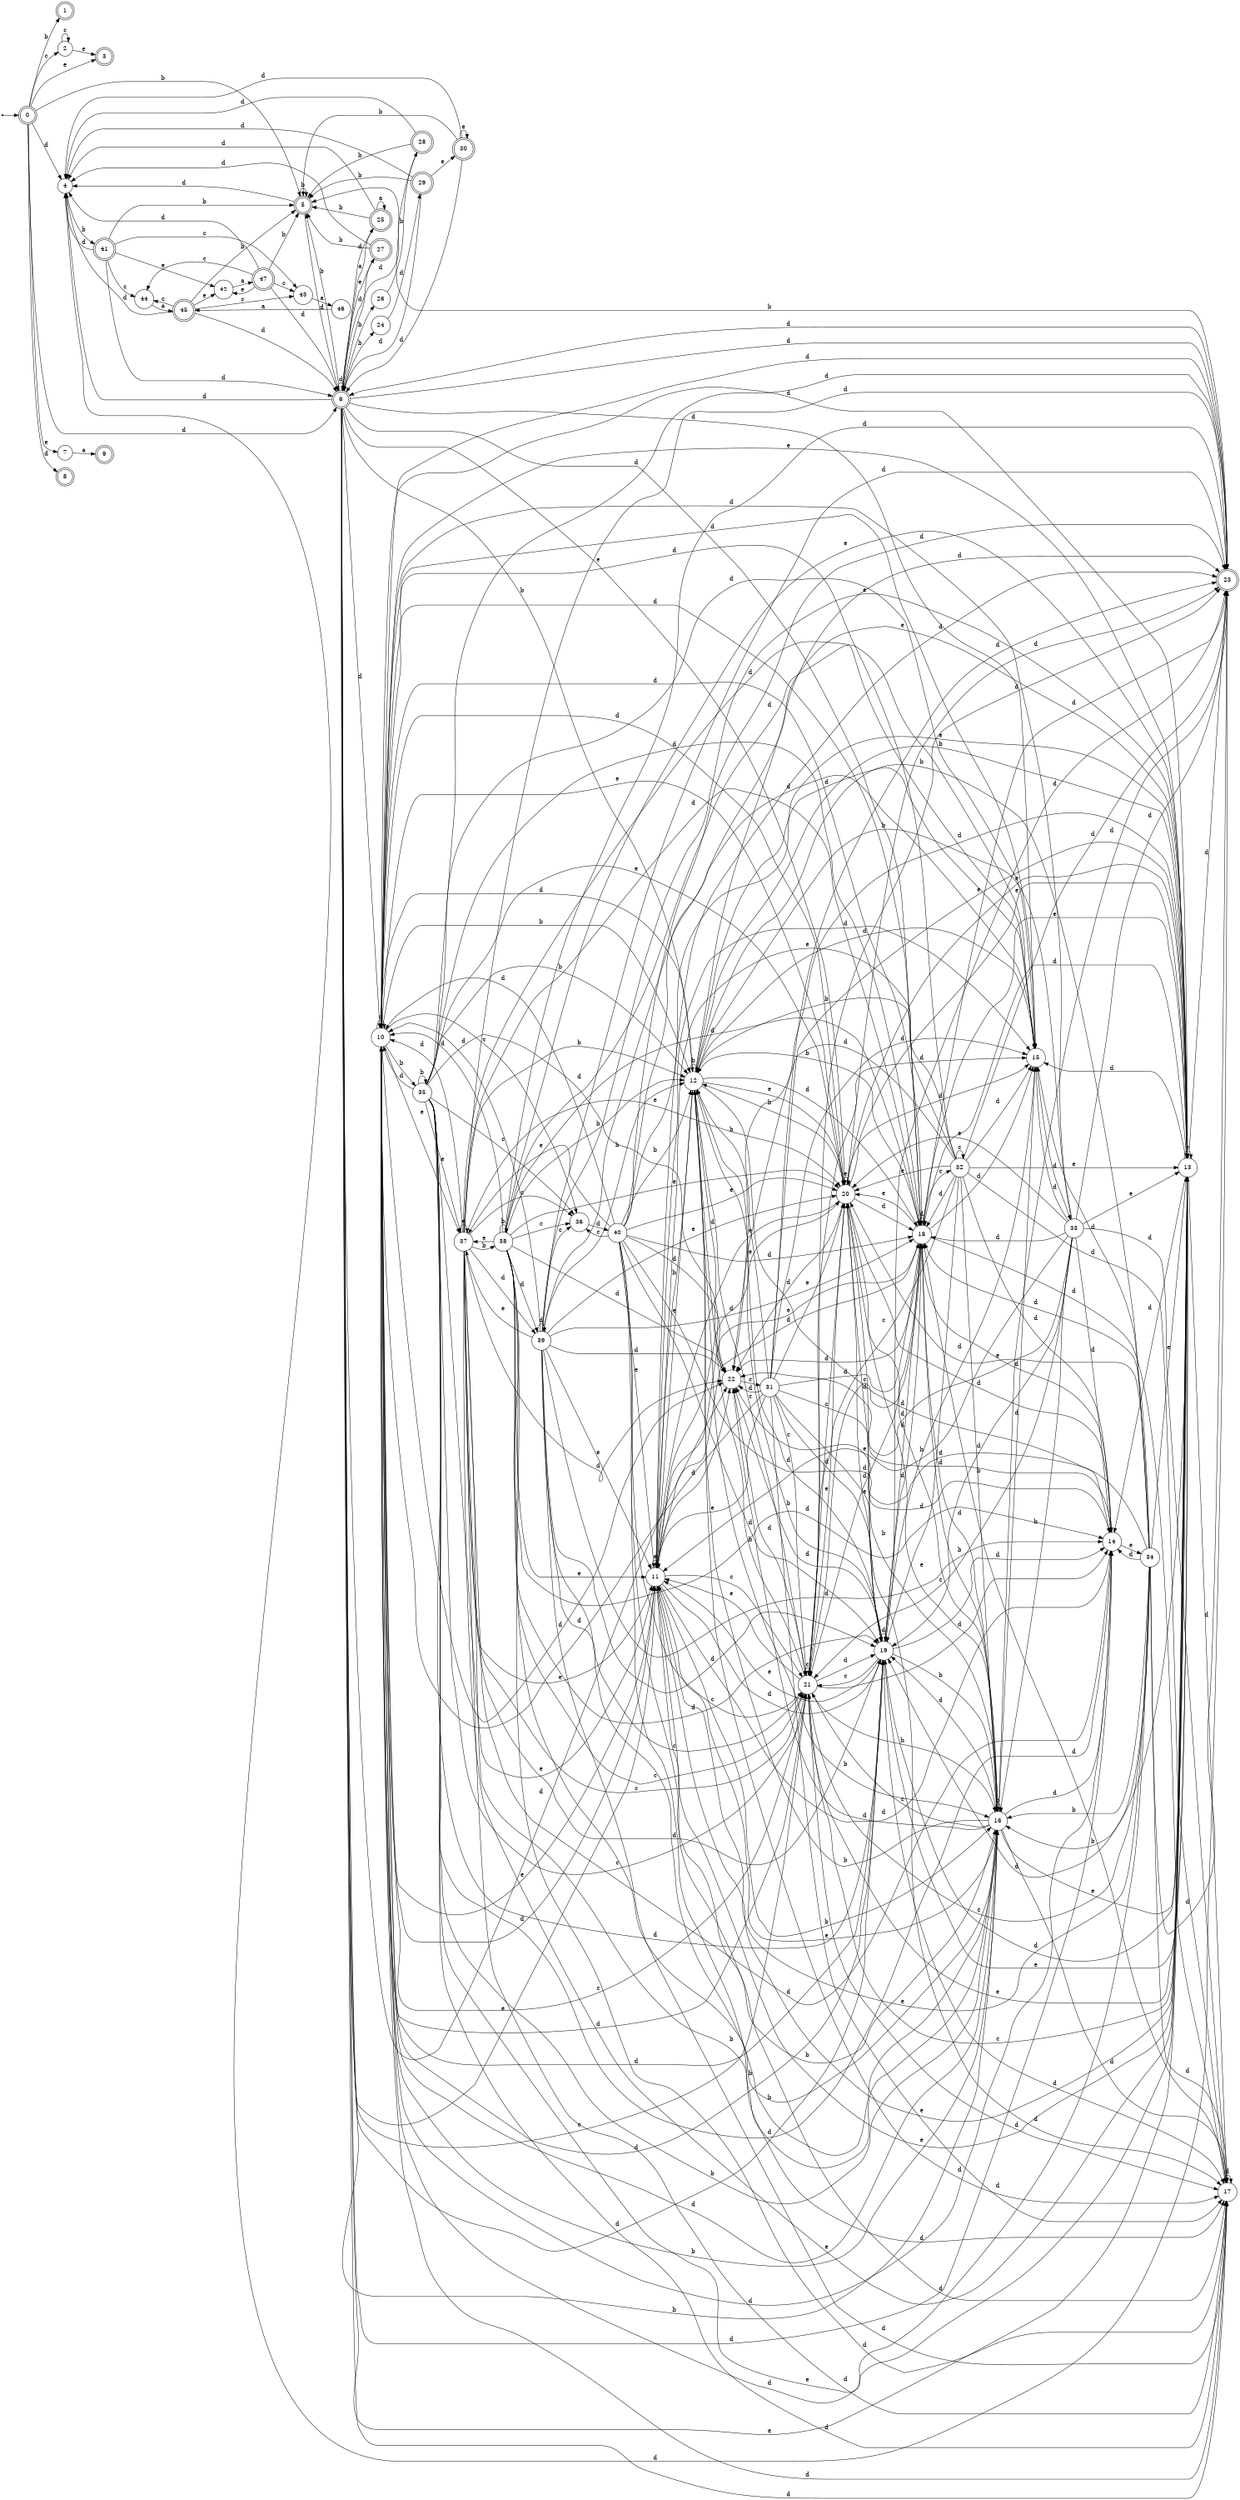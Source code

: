 digraph finite_state_machine {
rankdir=LR;
size="20,20";
node [shape = point]; "dummy0"
node [shape = doublecircle]; "0";"dummy0" -> "0";
node [shape = doublecircle]; "1";node [shape = circle]; "2";
node [shape = doublecircle]; "3";node [shape = circle]; "4";
node [shape = doublecircle]; "5";node [shape = doublecircle]; "6";node [shape = circle]; "7";
node [shape = doublecircle]; "8";node [shape = doublecircle]; "9";node [shape = circle]; "10";
node [shape = circle]; "11";
node [shape = circle]; "12";
node [shape = circle]; "13";
node [shape = circle]; "14";
node [shape = circle]; "15";
node [shape = circle]; "16";
node [shape = circle]; "17";
node [shape = circle]; "18";
node [shape = circle]; "19";
node [shape = circle]; "20";
node [shape = circle]; "21";
node [shape = circle]; "22";
node [shape = doublecircle]; "23";node [shape = circle]; "24";
node [shape = doublecircle]; "25";node [shape = circle]; "26";
node [shape = doublecircle]; "27";node [shape = doublecircle]; "28";node [shape = doublecircle]; "29";node [shape = doublecircle]; "30";node [shape = circle]; "31";
node [shape = circle]; "32";
node [shape = circle]; "33";
node [shape = circle]; "34";
node [shape = circle]; "35";
node [shape = circle]; "36";
node [shape = circle]; "37";
node [shape = circle]; "38";
node [shape = circle]; "39";
node [shape = circle]; "40";
node [shape = doublecircle]; "41";node [shape = circle]; "42";
node [shape = circle]; "43";
node [shape = circle]; "44";
node [shape = doublecircle]; "45";node [shape = circle]; "46";
node [shape = doublecircle]; "47";"0" -> "1" [label = "b"];
 "0" -> "5" [label = "b"];
 "0" -> "2" [label = "c"];
 "0" -> "3" [label = "e"];
 "0" -> "7" [label = "e"];
 "0" -> "8" [label = "d"];
 "0" -> "4" [label = "d"];
 "0" -> "6" [label = "d"];
 "7" -> "9" [label = "a"];
 "6" -> "4" [label = "d"];
 "6" -> "6" [label = "d"];
 "6" -> "10" [label = "d"];
 "6" -> "14" [label = "d"];
 "6" -> "15" [label = "d"];
 "6" -> "17" [label = "d"];
 "6" -> "18" [label = "d"];
 "6" -> "19" [label = "d"];
 "6" -> "22" [label = "d"];
 "6" -> "23" [label = "d"];
 "6" -> "27" [label = "e"];
 "6" -> "11" [label = "e"];
 "6" -> "20" [label = "e"];
 "6" -> "13" [label = "e"];
 "6" -> "16" [label = "b"];
 "6" -> "5" [label = "b"];
 "6" -> "24" [label = "b"];
 "6" -> "26" [label = "b"];
 "6" -> "12" [label = "b"];
 "6" -> "21" [label = "c"];
 "6" -> "25" [label = "a"];
 "27" -> "4" [label = "d"];
 "27" -> "6" [label = "d"];
 "27" -> "5" [label = "b"];
 "26" -> "28" [label = "b"];
 "28" -> "4" [label = "d"];
 "28" -> "6" [label = "d"];
 "28" -> "5" [label = "b"];
 "25" -> "25" [label = "a"];
 "25" -> "4" [label = "d"];
 "25" -> "6" [label = "d"];
 "25" -> "5" [label = "b"];
 "24" -> "29" [label = "d"];
 "29" -> "30" [label = "e"];
 "29" -> "4" [label = "d"];
 "29" -> "6" [label = "d"];
 "29" -> "5" [label = "b"];
 "30" -> "30" [label = "e"];
 "30" -> "4" [label = "d"];
 "30" -> "6" [label = "d"];
 "30" -> "5" [label = "b"];
 "23" -> "4" [label = "d"];
 "23" -> "6" [label = "d"];
 "23" -> "5" [label = "b"];
 "22" -> "31" [label = "c"];
 "31" -> "10" [label = "d"];
 "31" -> "14" [label = "d"];
 "31" -> "15" [label = "d"];
 "31" -> "17" [label = "d"];
 "31" -> "18" [label = "d"];
 "31" -> "19" [label = "d"];
 "31" -> "22" [label = "d"];
 "31" -> "23" [label = "d"];
 "31" -> "11" [label = "e"];
 "31" -> "20" [label = "e"];
 "31" -> "13" [label = "e"];
 "31" -> "16" [label = "b"];
 "31" -> "12" [label = "b"];
 "31" -> "21" [label = "c"];
 "21" -> "21" [label = "c"];
 "21" -> "10" [label = "d"];
 "21" -> "14" [label = "d"];
 "21" -> "15" [label = "d"];
 "21" -> "17" [label = "d"];
 "21" -> "18" [label = "d"];
 "21" -> "19" [label = "d"];
 "21" -> "22" [label = "d"];
 "21" -> "23" [label = "d"];
 "21" -> "11" [label = "e"];
 "21" -> "20" [label = "e"];
 "21" -> "13" [label = "e"];
 "21" -> "16" [label = "b"];
 "21" -> "12" [label = "b"];
 "20" -> "11" [label = "e"];
 "20" -> "20" [label = "e"];
 "20" -> "13" [label = "e"];
 "20" -> "10" [label = "d"];
 "20" -> "14" [label = "d"];
 "20" -> "15" [label = "d"];
 "20" -> "17" [label = "d"];
 "20" -> "18" [label = "d"];
 "20" -> "19" [label = "d"];
 "20" -> "22" [label = "d"];
 "20" -> "23" [label = "d"];
 "20" -> "16" [label = "b"];
 "20" -> "12" [label = "b"];
 "20" -> "21" [label = "c"];
 "19" -> "10" [label = "d"];
 "19" -> "14" [label = "d"];
 "19" -> "15" [label = "d"];
 "19" -> "17" [label = "d"];
 "19" -> "18" [label = "d"];
 "19" -> "19" [label = "d"];
 "19" -> "22" [label = "d"];
 "19" -> "23" [label = "d"];
 "19" -> "11" [label = "e"];
 "19" -> "20" [label = "e"];
 "19" -> "13" [label = "e"];
 "19" -> "16" [label = "b"];
 "19" -> "12" [label = "b"];
 "19" -> "21" [label = "c"];
 "18" -> "10" [label = "d"];
 "18" -> "14" [label = "d"];
 "18" -> "15" [label = "d"];
 "18" -> "17" [label = "d"];
 "18" -> "18" [label = "d"];
 "18" -> "19" [label = "d"];
 "18" -> "22" [label = "d"];
 "18" -> "23" [label = "d"];
 "18" -> "32" [label = "c"];
 "18" -> "21" [label = "c"];
 "18" -> "11" [label = "e"];
 "18" -> "20" [label = "e"];
 "18" -> "13" [label = "e"];
 "18" -> "16" [label = "b"];
 "18" -> "12" [label = "b"];
 "32" -> "32" [label = "c"];
 "32" -> "21" [label = "c"];
 "32" -> "10" [label = "d"];
 "32" -> "14" [label = "d"];
 "32" -> "15" [label = "d"];
 "32" -> "17" [label = "d"];
 "32" -> "18" [label = "d"];
 "32" -> "19" [label = "d"];
 "32" -> "22" [label = "d"];
 "32" -> "23" [label = "d"];
 "32" -> "11" [label = "e"];
 "32" -> "20" [label = "e"];
 "32" -> "13" [label = "e"];
 "32" -> "16" [label = "b"];
 "32" -> "12" [label = "b"];
 "17" -> "17" [label = "d"];
 "17" -> "18" [label = "d"];
 "16" -> "16" [label = "b"];
 "16" -> "12" [label = "b"];
 "16" -> "10" [label = "d"];
 "16" -> "14" [label = "d"];
 "16" -> "15" [label = "d"];
 "16" -> "17" [label = "d"];
 "16" -> "18" [label = "d"];
 "16" -> "19" [label = "d"];
 "16" -> "22" [label = "d"];
 "16" -> "23" [label = "d"];
 "16" -> "11" [label = "e"];
 "16" -> "20" [label = "e"];
 "16" -> "13" [label = "e"];
 "16" -> "21" [label = "c"];
 "15" -> "33" [label = "d"];
 "33" -> "10" [label = "d"];
 "33" -> "14" [label = "d"];
 "33" -> "15" [label = "d"];
 "33" -> "17" [label = "d"];
 "33" -> "18" [label = "d"];
 "33" -> "19" [label = "d"];
 "33" -> "22" [label = "d"];
 "33" -> "23" [label = "d"];
 "33" -> "11" [label = "e"];
 "33" -> "20" [label = "e"];
 "33" -> "13" [label = "e"];
 "33" -> "16" [label = "b"];
 "33" -> "12" [label = "b"];
 "33" -> "21" [label = "c"];
 "14" -> "34" [label = "e"];
 "34" -> "10" [label = "d"];
 "34" -> "14" [label = "d"];
 "34" -> "15" [label = "d"];
 "34" -> "17" [label = "d"];
 "34" -> "18" [label = "d"];
 "34" -> "19" [label = "d"];
 "34" -> "22" [label = "d"];
 "34" -> "23" [label = "d"];
 "34" -> "11" [label = "e"];
 "34" -> "20" [label = "e"];
 "34" -> "13" [label = "e"];
 "34" -> "16" [label = "b"];
 "34" -> "12" [label = "b"];
 "34" -> "21" [label = "c"];
 "13" -> "11" [label = "e"];
 "13" -> "20" [label = "e"];
 "13" -> "13" [label = "e"];
 "13" -> "10" [label = "d"];
 "13" -> "14" [label = "d"];
 "13" -> "15" [label = "d"];
 "13" -> "17" [label = "d"];
 "13" -> "18" [label = "d"];
 "13" -> "19" [label = "d"];
 "13" -> "22" [label = "d"];
 "13" -> "23" [label = "d"];
 "13" -> "16" [label = "b"];
 "13" -> "12" [label = "b"];
 "13" -> "21" [label = "c"];
 "12" -> "16" [label = "b"];
 "12" -> "12" [label = "b"];
 "12" -> "10" [label = "d"];
 "12" -> "14" [label = "d"];
 "12" -> "15" [label = "d"];
 "12" -> "17" [label = "d"];
 "12" -> "18" [label = "d"];
 "12" -> "19" [label = "d"];
 "12" -> "22" [label = "d"];
 "12" -> "23" [label = "d"];
 "12" -> "11" [label = "e"];
 "12" -> "20" [label = "e"];
 "12" -> "13" [label = "e"];
 "12" -> "21" [label = "c"];
 "11" -> "11" [label = "e"];
 "11" -> "20" [label = "e"];
 "11" -> "13" [label = "e"];
 "11" -> "10" [label = "d"];
 "11" -> "14" [label = "d"];
 "11" -> "15" [label = "d"];
 "11" -> "17" [label = "d"];
 "11" -> "18" [label = "d"];
 "11" -> "19" [label = "d"];
 "11" -> "22" [label = "d"];
 "11" -> "23" [label = "d"];
 "11" -> "16" [label = "b"];
 "11" -> "12" [label = "b"];
 "11" -> "21" [label = "c"];
 "10" -> "10" [label = "d"];
 "10" -> "14" [label = "d"];
 "10" -> "15" [label = "d"];
 "10" -> "17" [label = "d"];
 "10" -> "18" [label = "d"];
 "10" -> "19" [label = "d"];
 "10" -> "22" [label = "d"];
 "10" -> "23" [label = "d"];
 "10" -> "16" [label = "b"];
 "10" -> "35" [label = "b"];
 "10" -> "12" [label = "b"];
 "10" -> "36" [label = "c"];
 "10" -> "21" [label = "c"];
 "10" -> "13" [label = "e"];
 "10" -> "11" [label = "e"];
 "10" -> "20" [label = "e"];
 "10" -> "37" [label = "e"];
 "37" -> "13" [label = "e"];
 "37" -> "11" [label = "e"];
 "37" -> "20" [label = "e"];
 "37" -> "37" [label = "e"];
 "37" -> "16" [label = "b"];
 "37" -> "12" [label = "b"];
 "37" -> "38" [label = "b"];
 "37" -> "39" [label = "d"];
 "37" -> "10" [label = "d"];
 "37" -> "14" [label = "d"];
 "37" -> "15" [label = "d"];
 "37" -> "17" [label = "d"];
 "37" -> "18" [label = "d"];
 "37" -> "19" [label = "d"];
 "37" -> "22" [label = "d"];
 "37" -> "23" [label = "d"];
 "37" -> "36" [label = "c"];
 "37" -> "21" [label = "c"];
 "39" -> "39" [label = "d"];
 "39" -> "10" [label = "d"];
 "39" -> "14" [label = "d"];
 "39" -> "15" [label = "d"];
 "39" -> "17" [label = "d"];
 "39" -> "18" [label = "d"];
 "39" -> "19" [label = "d"];
 "39" -> "22" [label = "d"];
 "39" -> "23" [label = "d"];
 "39" -> "13" [label = "e"];
 "39" -> "11" [label = "e"];
 "39" -> "20" [label = "e"];
 "39" -> "37" [label = "e"];
 "39" -> "36" [label = "c"];
 "39" -> "21" [label = "c"];
 "39" -> "16" [label = "b"];
 "39" -> "12" [label = "b"];
 "38" -> "16" [label = "b"];
 "38" -> "12" [label = "b"];
 "38" -> "38" [label = "b"];
 "38" -> "13" [label = "e"];
 "38" -> "11" [label = "e"];
 "38" -> "20" [label = "e"];
 "38" -> "37" [label = "e"];
 "38" -> "39" [label = "d"];
 "38" -> "10" [label = "d"];
 "38" -> "14" [label = "d"];
 "38" -> "15" [label = "d"];
 "38" -> "17" [label = "d"];
 "38" -> "18" [label = "d"];
 "38" -> "19" [label = "d"];
 "38" -> "22" [label = "d"];
 "38" -> "23" [label = "d"];
 "38" -> "36" [label = "c"];
 "38" -> "21" [label = "c"];
 "36" -> "40" [label = "d"];
 "40" -> "36" [label = "c"];
 "40" -> "21" [label = "c"];
 "40" -> "13" [label = "e"];
 "40" -> "11" [label = "e"];
 "40" -> "20" [label = "e"];
 "40" -> "37" [label = "e"];
 "40" -> "10" [label = "d"];
 "40" -> "14" [label = "d"];
 "40" -> "15" [label = "d"];
 "40" -> "17" [label = "d"];
 "40" -> "18" [label = "d"];
 "40" -> "19" [label = "d"];
 "40" -> "22" [label = "d"];
 "40" -> "23" [label = "d"];
 "40" -> "16" [label = "b"];
 "40" -> "12" [label = "b"];
 "35" -> "16" [label = "b"];
 "35" -> "35" [label = "b"];
 "35" -> "12" [label = "b"];
 "35" -> "10" [label = "d"];
 "35" -> "14" [label = "d"];
 "35" -> "15" [label = "d"];
 "35" -> "17" [label = "d"];
 "35" -> "18" [label = "d"];
 "35" -> "19" [label = "d"];
 "35" -> "22" [label = "d"];
 "35" -> "23" [label = "d"];
 "35" -> "36" [label = "c"];
 "35" -> "21" [label = "c"];
 "35" -> "13" [label = "e"];
 "35" -> "11" [label = "e"];
 "35" -> "20" [label = "e"];
 "35" -> "37" [label = "e"];
 "5" -> "5" [label = "b"];
 "5" -> "4" [label = "d"];
 "5" -> "6" [label = "d"];
 "4" -> "41" [label = "b"];
 "41" -> "4" [label = "d"];
 "41" -> "6" [label = "d"];
 "41" -> "42" [label = "e"];
 "41" -> "43" [label = "c"];
 "41" -> "44" [label = "c"];
 "41" -> "5" [label = "b"];
 "44" -> "45" [label = "a"];
 "45" -> "43" [label = "c"];
 "45" -> "44" [label = "c"];
 "45" -> "42" [label = "e"];
 "45" -> "4" [label = "d"];
 "45" -> "6" [label = "d"];
 "45" -> "5" [label = "b"];
 "43" -> "46" [label = "a"];
 "46" -> "45" [label = "a"];
 "42" -> "47" [label = "a"];
 "47" -> "42" [label = "e"];
 "47" -> "43" [label = "c"];
 "47" -> "44" [label = "c"];
 "47" -> "4" [label = "d"];
 "47" -> "6" [label = "d"];
 "47" -> "5" [label = "b"];
 "2" -> "2" [label = "c"];
 "2" -> "3" [label = "e"];
 }
